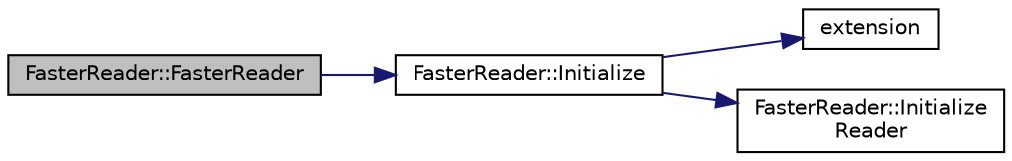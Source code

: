 digraph "FasterReader::FasterReader"
{
 // LATEX_PDF_SIZE
  edge [fontname="Helvetica",fontsize="10",labelfontname="Helvetica",labelfontsize="10"];
  node [fontname="Helvetica",fontsize="10",shape=record];
  rankdir="LR";
  Node1 [label="FasterReader::FasterReader",height=0.2,width=0.4,color="black", fillcolor="grey75", style="filled", fontcolor="black",tooltip="Construct a new Faster Reader object."];
  Node1 -> Node2 [color="midnightblue",fontsize="10",style="solid",fontname="Helvetica"];
  Node2 [label="FasterReader::Initialize",height=0.2,width=0.4,color="black", fillcolor="white", style="filled",URL="$class_faster_reader.html#a949601e8d70fc3aaabe66824d22bdf69",tooltip="Setup the fasterac objects for reading."];
  Node2 -> Node3 [color="midnightblue",fontsize="10",style="solid",fontname="Helvetica"];
  Node3 [label="extension",height=0.2,width=0.4,color="black", fillcolor="white", style="filled",URL="$files__functions_8hpp.html#a321abbd0681c4da012deaf49122389c5",tooltip=" "];
  Node2 -> Node4 [color="midnightblue",fontsize="10",style="solid",fontname="Helvetica"];
  Node4 [label="FasterReader::Initialize\lReader",height=0.2,width=0.4,color="black", fillcolor="white", style="filled",URL="$class_faster_reader.html#a21a9202f79d43b9fd41cd1e1c276fe2c",tooltip=" "];
}
